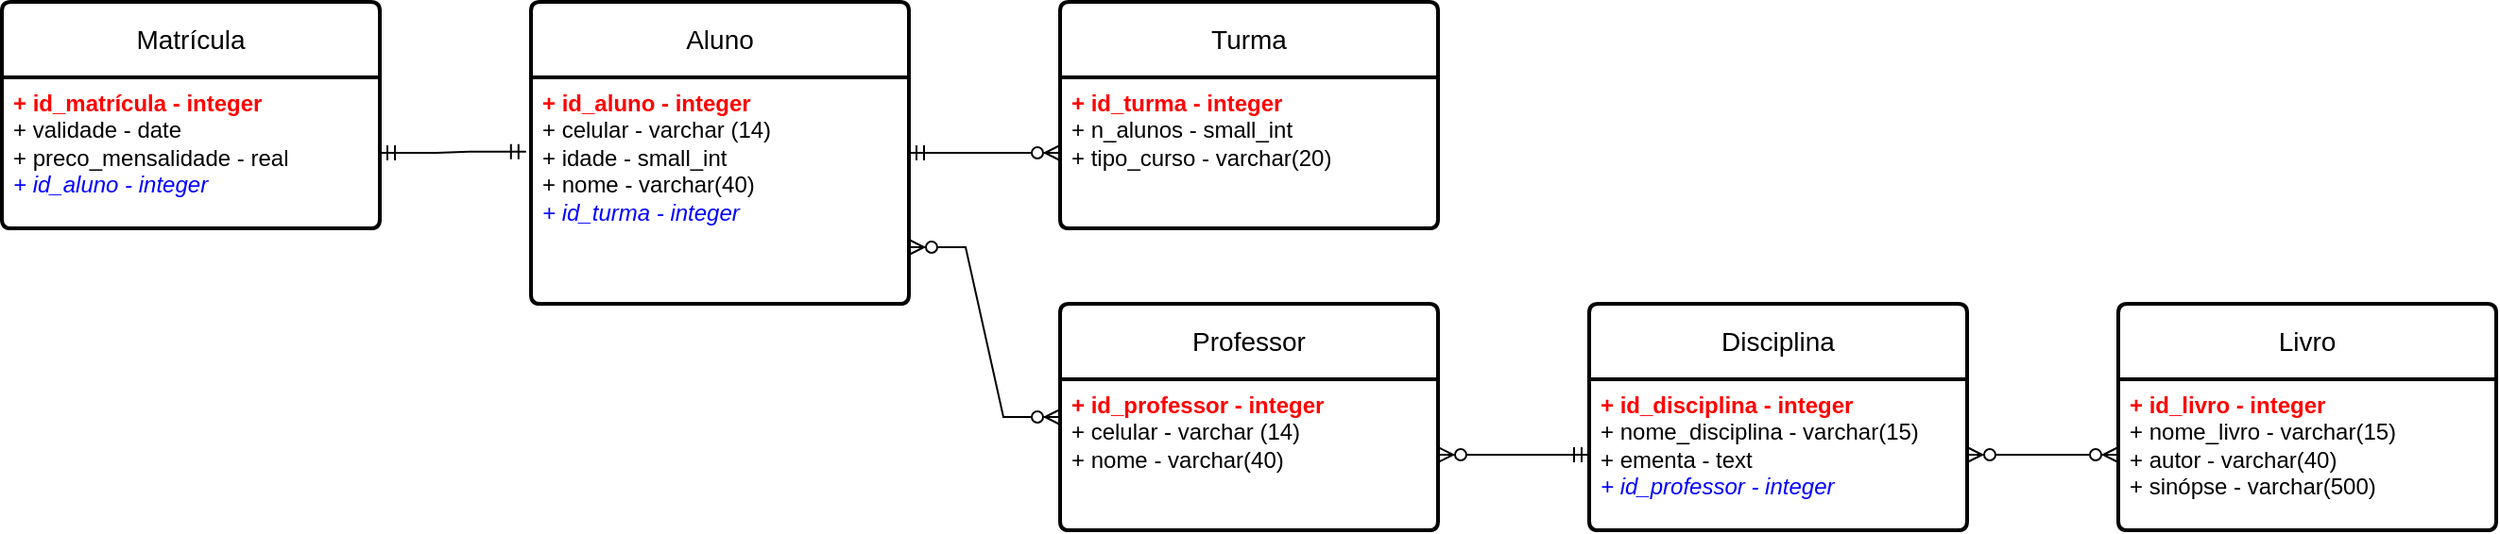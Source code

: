 <mxfile version="24.5.3" type="device">
  <diagram name="Page-1" id="m8U9wb9VBUbrtN5a3RvK">
    <mxGraphModel dx="789" dy="470" grid="1" gridSize="10" guides="1" tooltips="1" connect="1" arrows="1" fold="1" page="1" pageScale="1" pageWidth="1400" pageHeight="400" math="0" shadow="0">
      <root>
        <mxCell id="0" />
        <mxCell id="1" parent="0" />
        <mxCell id="TjmmVvNg8PLHpeqEWvDz-2" value="Matrícula" style="swimlane;childLayout=stackLayout;horizontal=1;startSize=40;horizontalStack=0;rounded=1;fontSize=14;fontStyle=0;strokeWidth=2;resizeParent=0;resizeLast=1;shadow=0;dashed=0;align=center;arcSize=4;whiteSpace=wrap;html=1;" vertex="1" parent="1">
          <mxGeometry x="40" y="40" width="200" height="120" as="geometry" />
        </mxCell>
        <mxCell id="TjmmVvNg8PLHpeqEWvDz-3" value="&lt;div&gt;&lt;font color=&quot;#ff0000&quot;&gt;&lt;b&gt;+ id_matrícula - integer&lt;/b&gt;&lt;br&gt;&lt;/font&gt;&lt;/div&gt;&lt;div&gt;+ validade - date&lt;div&gt;+ preco_mensalidade - real&lt;/div&gt;&lt;/div&gt;&lt;div&gt;&lt;div&gt;&lt;i style=&quot;&quot;&gt;&lt;font color=&quot;#0000ff&quot;&gt;+ id_aluno - integer&lt;/font&gt;&lt;/i&gt;&lt;br&gt;&lt;/div&gt;&lt;/div&gt;" style="align=left;strokeColor=none;fillColor=none;spacingLeft=4;fontSize=12;verticalAlign=top;resizable=0;rotatable=0;part=1;html=1;" vertex="1" parent="TjmmVvNg8PLHpeqEWvDz-2">
          <mxGeometry y="40" width="200" height="80" as="geometry" />
        </mxCell>
        <mxCell id="TjmmVvNg8PLHpeqEWvDz-4" value="Aluno" style="swimlane;childLayout=stackLayout;horizontal=1;startSize=40;horizontalStack=0;rounded=1;fontSize=14;fontStyle=0;strokeWidth=2;resizeParent=0;resizeLast=1;shadow=0;dashed=0;align=center;arcSize=4;whiteSpace=wrap;html=1;" vertex="1" parent="1">
          <mxGeometry x="320" y="40" width="200" height="160" as="geometry" />
        </mxCell>
        <mxCell id="TjmmVvNg8PLHpeqEWvDz-5" value="&lt;div&gt;&lt;font color=&quot;#ff0000&quot;&gt;&lt;b&gt;+ id_aluno - integer&lt;/b&gt;&lt;br&gt;&lt;/font&gt;&lt;/div&gt;+ celular - varchar (14)&lt;br&gt;&lt;div&gt;+ idade - small_int&lt;br&gt;&lt;div&gt;+ nome - varchar(40)&lt;/div&gt;&lt;/div&gt;&lt;div&gt;&lt;div&gt;&lt;i style=&quot;&quot;&gt;&lt;font color=&quot;#0000ff&quot;&gt;+ id_turma - integer&lt;/font&gt;&lt;/i&gt;&lt;br&gt;&lt;/div&gt;&lt;/div&gt;" style="align=left;strokeColor=none;fillColor=none;spacingLeft=4;fontSize=12;verticalAlign=top;resizable=0;rotatable=0;part=1;html=1;" vertex="1" parent="TjmmVvNg8PLHpeqEWvDz-4">
          <mxGeometry y="40" width="200" height="120" as="geometry" />
        </mxCell>
        <mxCell id="TjmmVvNg8PLHpeqEWvDz-6" value="Professor" style="swimlane;childLayout=stackLayout;horizontal=1;startSize=40;horizontalStack=0;rounded=1;fontSize=14;fontStyle=0;strokeWidth=2;resizeParent=0;resizeLast=1;shadow=0;dashed=0;align=center;arcSize=4;whiteSpace=wrap;html=1;" vertex="1" parent="1">
          <mxGeometry x="600" y="200" width="200" height="120" as="geometry" />
        </mxCell>
        <mxCell id="TjmmVvNg8PLHpeqEWvDz-7" value="&lt;div&gt;&lt;font color=&quot;#ff0000&quot;&gt;&lt;b&gt;+ id_professor - integer&lt;/b&gt;&lt;br&gt;&lt;/font&gt;&lt;/div&gt;+ celular - varchar (14)&lt;br&gt;&lt;div&gt;&lt;div&gt;+ nome - varchar(40)&lt;/div&gt;&lt;/div&gt;&lt;div&gt;&lt;br&gt;&lt;/div&gt;" style="align=left;strokeColor=none;fillColor=none;spacingLeft=4;fontSize=12;verticalAlign=top;resizable=0;rotatable=0;part=1;html=1;" vertex="1" parent="TjmmVvNg8PLHpeqEWvDz-6">
          <mxGeometry y="40" width="200" height="80" as="geometry" />
        </mxCell>
        <mxCell id="TjmmVvNg8PLHpeqEWvDz-8" value="Turma" style="swimlane;childLayout=stackLayout;horizontal=1;startSize=40;horizontalStack=0;rounded=1;fontSize=14;fontStyle=0;strokeWidth=2;resizeParent=0;resizeLast=1;shadow=0;dashed=0;align=center;arcSize=4;whiteSpace=wrap;html=1;" vertex="1" parent="1">
          <mxGeometry x="600" y="40" width="200" height="120" as="geometry" />
        </mxCell>
        <mxCell id="TjmmVvNg8PLHpeqEWvDz-9" value="&lt;div&gt;&lt;font color=&quot;#ff0000&quot;&gt;&lt;b&gt;+ id_turma - integer&lt;/b&gt;&lt;br&gt;&lt;/font&gt;&lt;/div&gt;+ n_alunos - small_int&lt;br&gt;&lt;div&gt;+ tipo_curso - varchar(20)&lt;/div&gt;" style="align=left;strokeColor=none;fillColor=none;spacingLeft=4;fontSize=12;verticalAlign=top;resizable=0;rotatable=0;part=1;html=1;" vertex="1" parent="TjmmVvNg8PLHpeqEWvDz-8">
          <mxGeometry y="40" width="200" height="80" as="geometry" />
        </mxCell>
        <mxCell id="TjmmVvNg8PLHpeqEWvDz-20" style="edgeStyle=orthogonalEdgeStyle;rounded=0;orthogonalLoop=1;jettySize=auto;html=1;exitX=0.5;exitY=1;exitDx=0;exitDy=0;" edge="1" parent="TjmmVvNg8PLHpeqEWvDz-8" source="TjmmVvNg8PLHpeqEWvDz-9" target="TjmmVvNg8PLHpeqEWvDz-9">
          <mxGeometry relative="1" as="geometry" />
        </mxCell>
        <mxCell id="TjmmVvNg8PLHpeqEWvDz-12" value="Disciplina" style="swimlane;childLayout=stackLayout;horizontal=1;startSize=40;horizontalStack=0;rounded=1;fontSize=14;fontStyle=0;strokeWidth=2;resizeParent=0;resizeLast=1;shadow=0;dashed=0;align=center;arcSize=4;whiteSpace=wrap;html=1;" vertex="1" parent="1">
          <mxGeometry x="880" y="200" width="200" height="120" as="geometry" />
        </mxCell>
        <mxCell id="TjmmVvNg8PLHpeqEWvDz-13" value="&lt;div&gt;&lt;font color=&quot;#ff0000&quot;&gt;&lt;b&gt;+ id_disciplina - integer&lt;/b&gt;&lt;br&gt;&lt;/font&gt;&lt;/div&gt;+ nome_disciplina - varchar(15)&lt;br&gt;&lt;div&gt;+ ementa - text&lt;/div&gt;&lt;div&gt;&lt;i&gt;&lt;font color=&quot;#0000ff&quot;&gt;+ id_professor - integer&lt;/font&gt;&lt;/i&gt;&lt;br&gt;&lt;/div&gt;" style="align=left;strokeColor=none;fillColor=none;spacingLeft=4;fontSize=12;verticalAlign=top;resizable=0;rotatable=0;part=1;html=1;" vertex="1" parent="TjmmVvNg8PLHpeqEWvDz-12">
          <mxGeometry y="40" width="200" height="80" as="geometry" />
        </mxCell>
        <mxCell id="TjmmVvNg8PLHpeqEWvDz-15" value="Livro" style="swimlane;childLayout=stackLayout;horizontal=1;startSize=40;horizontalStack=0;rounded=1;fontSize=14;fontStyle=0;strokeWidth=2;resizeParent=0;resizeLast=1;shadow=0;dashed=0;align=center;arcSize=4;whiteSpace=wrap;html=1;" vertex="1" parent="1">
          <mxGeometry x="1160" y="200" width="200" height="120" as="geometry" />
        </mxCell>
        <mxCell id="TjmmVvNg8PLHpeqEWvDz-16" value="&lt;div&gt;&lt;font color=&quot;#ff0000&quot;&gt;&lt;b&gt;+ id_livro - integer&lt;/b&gt;&lt;br&gt;&lt;/font&gt;&lt;/div&gt;+ nome_livro - varchar(15)&lt;br&gt;&lt;div&gt;+ autor - varchar(40)&lt;/div&gt;&lt;div&gt;+ sinópse - varchar(500)&lt;/div&gt;" style="align=left;strokeColor=none;fillColor=none;spacingLeft=4;fontSize=12;verticalAlign=top;resizable=0;rotatable=0;part=1;html=1;" vertex="1" parent="TjmmVvNg8PLHpeqEWvDz-15">
          <mxGeometry y="40" width="200" height="80" as="geometry" />
        </mxCell>
        <mxCell id="TjmmVvNg8PLHpeqEWvDz-17" value="" style="edgeStyle=entityRelationEdgeStyle;fontSize=12;html=1;endArrow=ERmandOne;startArrow=ERmandOne;rounded=0;exitX=1;exitY=0.5;exitDx=0;exitDy=0;entryX=-0.013;entryY=0.328;entryDx=0;entryDy=0;entryPerimeter=0;" edge="1" parent="1" source="TjmmVvNg8PLHpeqEWvDz-3" target="TjmmVvNg8PLHpeqEWvDz-5">
          <mxGeometry width="100" height="100" relative="1" as="geometry">
            <mxPoint x="440" y="180" as="sourcePoint" />
            <mxPoint x="540" y="80" as="targetPoint" />
          </mxGeometry>
        </mxCell>
        <mxCell id="TjmmVvNg8PLHpeqEWvDz-19" value="" style="edgeStyle=entityRelationEdgeStyle;fontSize=12;html=1;endArrow=ERzeroToMany;startArrow=ERmandOne;rounded=0;exitX=1;exitY=0.5;exitDx=0;exitDy=0;entryX=0;entryY=0.5;entryDx=0;entryDy=0;" edge="1" parent="1" source="TjmmVvNg8PLHpeqEWvDz-4" target="TjmmVvNg8PLHpeqEWvDz-9">
          <mxGeometry width="100" height="100" relative="1" as="geometry">
            <mxPoint x="380" y="320" as="sourcePoint" />
            <mxPoint x="610" y="50" as="targetPoint" />
          </mxGeometry>
        </mxCell>
        <mxCell id="TjmmVvNg8PLHpeqEWvDz-22" value="" style="edgeStyle=entityRelationEdgeStyle;fontSize=12;html=1;endArrow=ERzeroToMany;endFill=1;startArrow=ERzeroToMany;rounded=0;entryX=1;entryY=0.75;entryDx=0;entryDy=0;exitX=0;exitY=0.25;exitDx=0;exitDy=0;" edge="1" parent="1" source="TjmmVvNg8PLHpeqEWvDz-7" target="TjmmVvNg8PLHpeqEWvDz-5">
          <mxGeometry width="100" height="100" relative="1" as="geometry">
            <mxPoint x="370" y="360" as="sourcePoint" />
            <mxPoint x="470" y="260" as="targetPoint" />
          </mxGeometry>
        </mxCell>
        <mxCell id="TjmmVvNg8PLHpeqEWvDz-23" value="" style="edgeStyle=entityRelationEdgeStyle;fontSize=12;html=1;endArrow=ERzeroToMany;startArrow=ERmandOne;rounded=0;entryX=1;entryY=0.5;entryDx=0;entryDy=0;exitX=0;exitY=0.5;exitDx=0;exitDy=0;" edge="1" parent="1" source="TjmmVvNg8PLHpeqEWvDz-13" target="TjmmVvNg8PLHpeqEWvDz-7">
          <mxGeometry width="100" height="100" relative="1" as="geometry">
            <mxPoint x="840" y="300" as="sourcePoint" />
            <mxPoint x="880" y="360" as="targetPoint" />
          </mxGeometry>
        </mxCell>
        <mxCell id="TjmmVvNg8PLHpeqEWvDz-24" value="" style="edgeStyle=entityRelationEdgeStyle;fontSize=12;html=1;endArrow=ERzeroToMany;endFill=1;startArrow=ERzeroToMany;rounded=0;exitX=1;exitY=0.5;exitDx=0;exitDy=0;entryX=0;entryY=0.5;entryDx=0;entryDy=0;" edge="1" parent="1" source="TjmmVvNg8PLHpeqEWvDz-13" target="TjmmVvNg8PLHpeqEWvDz-16">
          <mxGeometry width="100" height="100" relative="1" as="geometry">
            <mxPoint x="1080" y="420" as="sourcePoint" />
            <mxPoint x="1180" y="320" as="targetPoint" />
          </mxGeometry>
        </mxCell>
      </root>
    </mxGraphModel>
  </diagram>
</mxfile>
